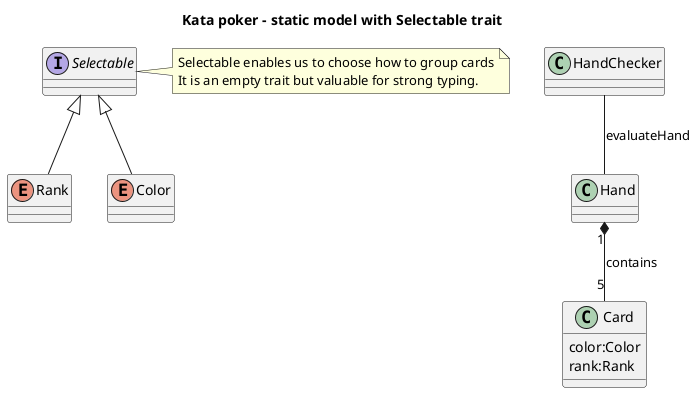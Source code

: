 @startuml
title "Kata poker - static model with Selectable trait"
class Card{
  color:Color
  rank:Rank
}
enum Rank
enum Color
class Hand
class HandChecker
interface Selectable

note right of Selectable
  Selectable enables us to choose how to group cards
  It is an empty trait but valuable for strong typing.
end note

Selectable <|-- Rank
Selectable <|-- Color
HandChecker -- Hand :evaluateHand

Hand  "1" *-- "5" Card : contains


@enduml